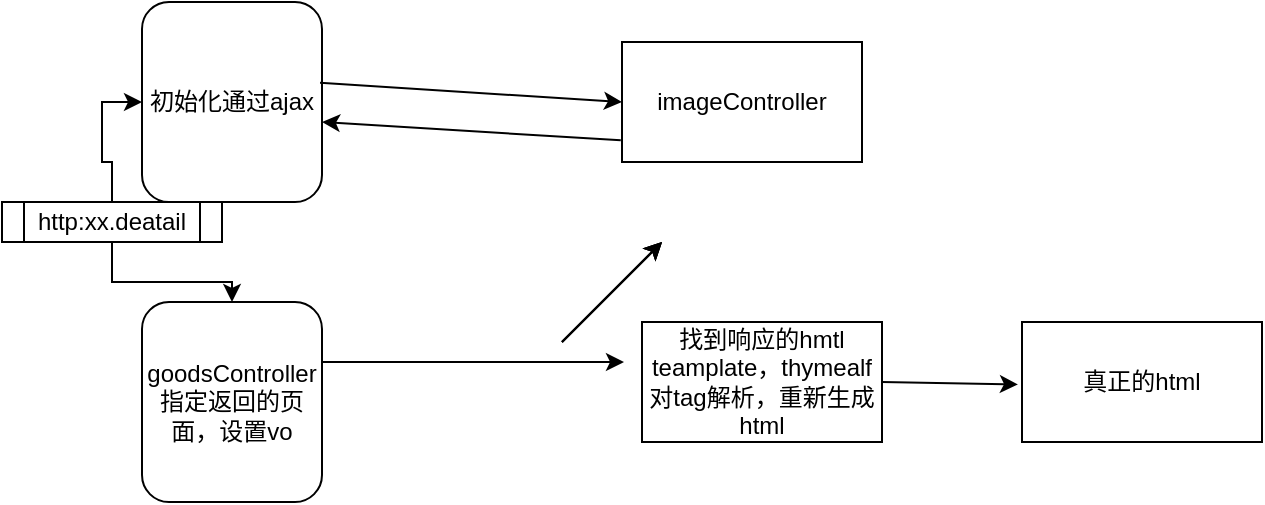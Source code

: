 <mxfile version="15.6.8" type="github"><diagram id="8TdLIPopn4LmDMFA2V7e" name="Page-1"><mxGraphModel dx="687" dy="352" grid="1" gridSize="10" guides="1" tooltips="1" connect="1" arrows="1" fold="1" page="1" pageScale="1" pageWidth="827" pageHeight="1169" math="0" shadow="0"><root><mxCell id="0"/><mxCell id="1" parent="0"/><mxCell id="JBjD5-3qBPt8cEF-6UL2-1" value="初始化通过ajax" style="rounded=1;whiteSpace=wrap;html=1;" parent="1" vertex="1"><mxGeometry x="80" y="60" width="90" height="100" as="geometry"/></mxCell><mxCell id="UaSKzbqjq_f4HYDmzKYr-1" value="imageController" style="rounded=0;whiteSpace=wrap;html=1;" vertex="1" parent="1"><mxGeometry x="320" y="80" width="120" height="60" as="geometry"/></mxCell><mxCell id="UaSKzbqjq_f4HYDmzKYr-5" value="" style="endArrow=classic;html=1;rounded=0;exitX=0.989;exitY=0.404;exitDx=0;exitDy=0;exitPerimeter=0;entryX=0;entryY=0.5;entryDx=0;entryDy=0;" edge="1" parent="1" source="JBjD5-3qBPt8cEF-6UL2-1" target="UaSKzbqjq_f4HYDmzKYr-1"><mxGeometry width="50" height="50" relative="1" as="geometry"><mxPoint x="260" y="150" as="sourcePoint"/><mxPoint x="310" y="100" as="targetPoint"/></mxGeometry></mxCell><mxCell id="UaSKzbqjq_f4HYDmzKYr-6" value="" style="endArrow=classic;html=1;rounded=0;exitX=-0.005;exitY=0.819;exitDx=0;exitDy=0;exitPerimeter=0;entryX=1;entryY=0.6;entryDx=0;entryDy=0;entryPerimeter=0;" edge="1" parent="1" source="UaSKzbqjq_f4HYDmzKYr-1" target="JBjD5-3qBPt8cEF-6UL2-1"><mxGeometry width="50" height="50" relative="1" as="geometry"><mxPoint x="260" y="150" as="sourcePoint"/><mxPoint x="310" y="100" as="targetPoint"/></mxGeometry></mxCell><mxCell id="UaSKzbqjq_f4HYDmzKYr-7" value="goodsController指定返回的页面，设置vo" style="rounded=1;whiteSpace=wrap;html=1;" vertex="1" parent="1"><mxGeometry x="80" y="210" width="90" height="100" as="geometry"/></mxCell><mxCell id="UaSKzbqjq_f4HYDmzKYr-8" value="" style="endArrow=classic;html=1;rounded=0;exitX=0.989;exitY=0.404;exitDx=0;exitDy=0;exitPerimeter=0;" edge="1" parent="1"><mxGeometry width="50" height="50" relative="1" as="geometry"><mxPoint x="170.0" y="240.0" as="sourcePoint"/><mxPoint x="321" y="240" as="targetPoint"/></mxGeometry></mxCell><mxCell id="UaSKzbqjq_f4HYDmzKYr-9" value="找到响应的hmtl teamplate，thymealf对tag解析，重新生成html" style="rounded=0;whiteSpace=wrap;html=1;" vertex="1" parent="1"><mxGeometry x="330" y="220" width="120" height="60" as="geometry"/></mxCell><mxCell id="UaSKzbqjq_f4HYDmzKYr-10" value="" style="endArrow=classic;html=1;rounded=0;exitX=1;exitY=0.5;exitDx=0;exitDy=0;entryX=-0.017;entryY=0.52;entryDx=0;entryDy=0;entryPerimeter=0;" edge="1" parent="1" source="UaSKzbqjq_f4HYDmzKYr-9" target="UaSKzbqjq_f4HYDmzKYr-11"><mxGeometry width="50" height="50" relative="1" as="geometry"><mxPoint x="430.0" y="300" as="sourcePoint"/><mxPoint x="581" y="300" as="targetPoint"/></mxGeometry></mxCell><mxCell id="UaSKzbqjq_f4HYDmzKYr-11" value="真正的html" style="rounded=0;whiteSpace=wrap;html=1;" vertex="1" parent="1"><mxGeometry x="520" y="220" width="120" height="60" as="geometry"/></mxCell><mxCell id="UaSKzbqjq_f4HYDmzKYr-17" value="" style="edgeStyle=orthogonalEdgeStyle;rounded=0;orthogonalLoop=1;jettySize=auto;html=1;" edge="1" parent="1" source="UaSKzbqjq_f4HYDmzKYr-14" target="UaSKzbqjq_f4HYDmzKYr-7"><mxGeometry relative="1" as="geometry"/></mxCell><mxCell id="UaSKzbqjq_f4HYDmzKYr-19" style="edgeStyle=orthogonalEdgeStyle;rounded=0;orthogonalLoop=1;jettySize=auto;html=1;entryX=0;entryY=0.5;entryDx=0;entryDy=0;" edge="1" parent="1" source="UaSKzbqjq_f4HYDmzKYr-14" target="JBjD5-3qBPt8cEF-6UL2-1"><mxGeometry relative="1" as="geometry"/></mxCell><mxCell id="UaSKzbqjq_f4HYDmzKYr-14" value="http:xx.deatail" style="shape=process;whiteSpace=wrap;html=1;backgroundOutline=1;" vertex="1" parent="1"><mxGeometry x="10" y="160" width="110" height="20" as="geometry"/></mxCell><mxCell id="UaSKzbqjq_f4HYDmzKYr-15" value="" style="endArrow=classic;html=1;rounded=0;" edge="1" parent="1"><mxGeometry width="50" height="50" relative="1" as="geometry"><mxPoint x="290" y="230" as="sourcePoint"/><mxPoint x="340" y="180" as="targetPoint"/></mxGeometry></mxCell><mxCell id="UaSKzbqjq_f4HYDmzKYr-16" value="" style="endArrow=classic;html=1;rounded=0;" edge="1" parent="1"><mxGeometry width="50" height="50" relative="1" as="geometry"><mxPoint x="290" y="230" as="sourcePoint"/><mxPoint x="340" y="180" as="targetPoint"/></mxGeometry></mxCell><mxCell id="UaSKzbqjq_f4HYDmzKYr-18" value="" style="endArrow=classic;html=1;rounded=0;" edge="1" parent="1"><mxGeometry width="50" height="50" relative="1" as="geometry"><mxPoint x="290" y="230" as="sourcePoint"/><mxPoint x="340" y="180" as="targetPoint"/></mxGeometry></mxCell></root></mxGraphModel></diagram></mxfile>